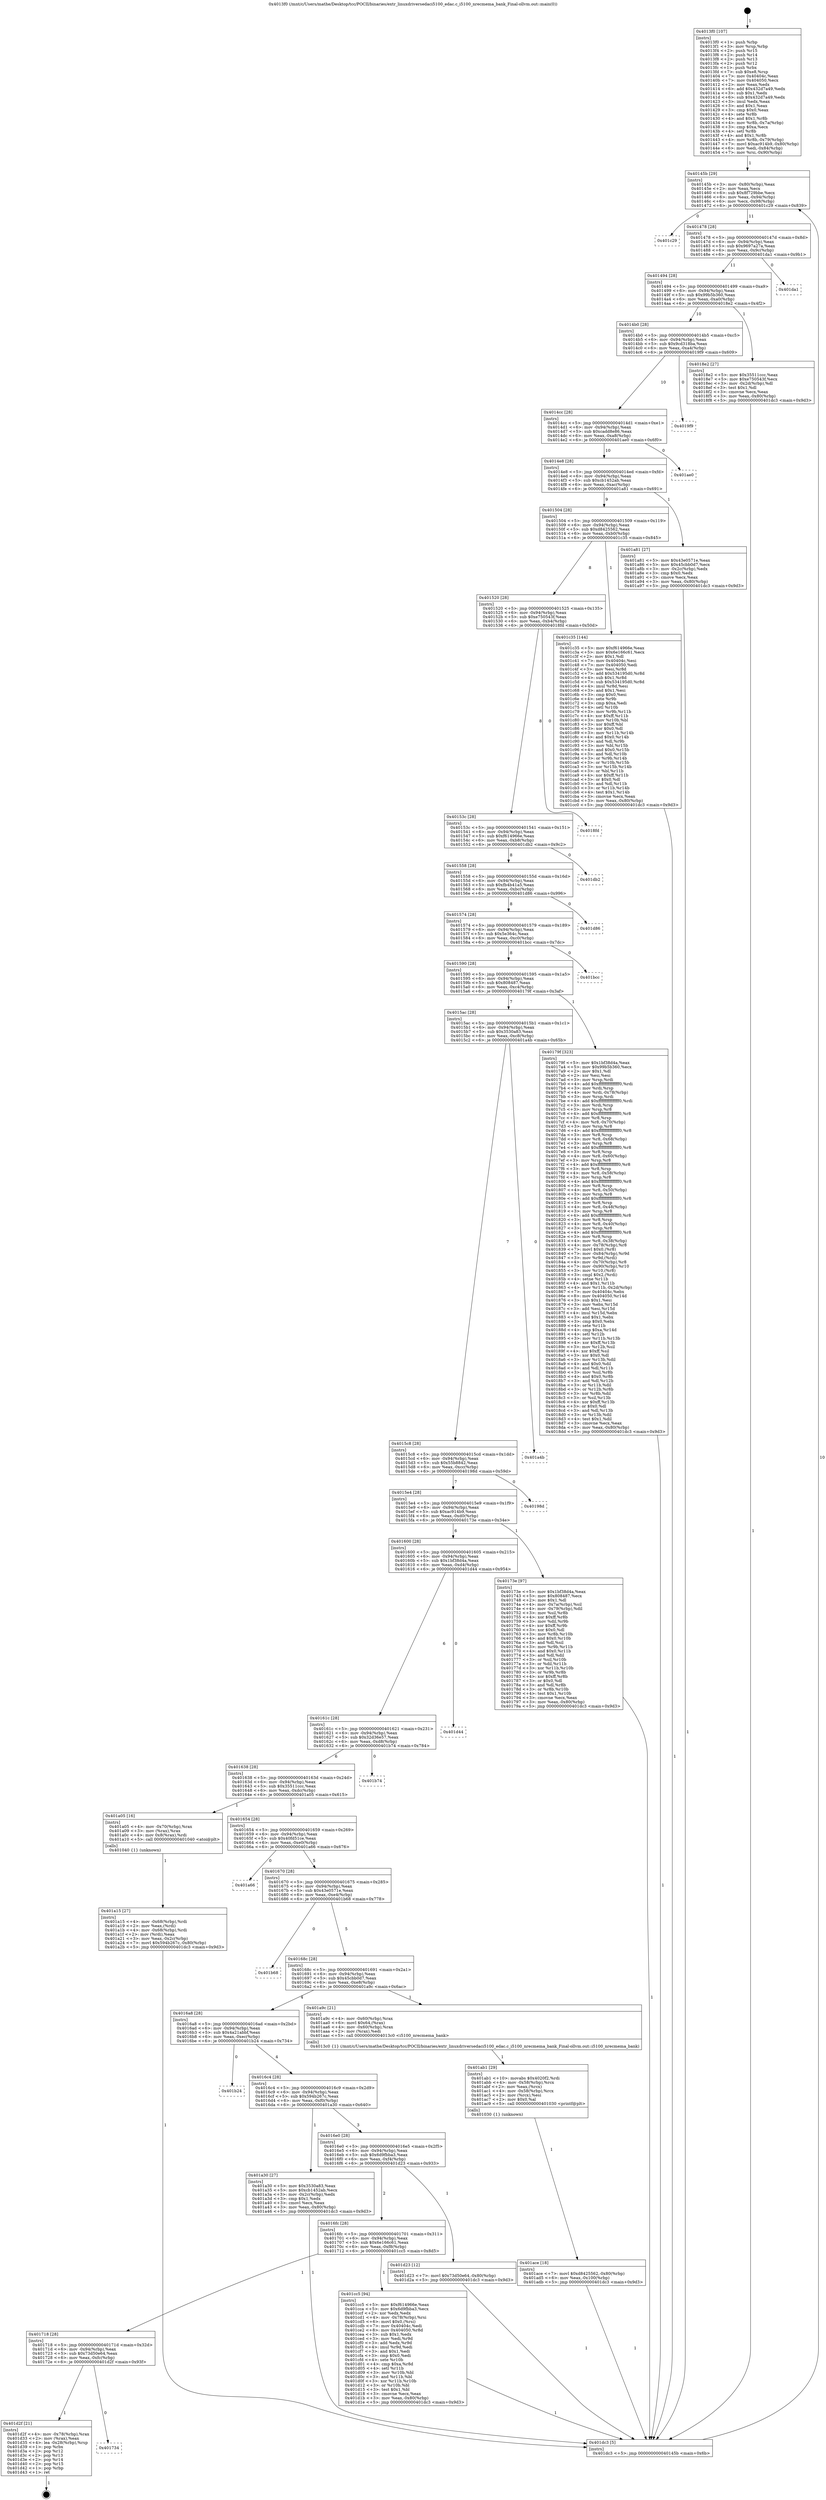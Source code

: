 digraph "0x4013f0" {
  label = "0x4013f0 (/mnt/c/Users/mathe/Desktop/tcc/POCII/binaries/extr_linuxdriversedaci5100_edac.c_i5100_nrecmema_bank_Final-ollvm.out::main(0))"
  labelloc = "t"
  node[shape=record]

  Entry [label="",width=0.3,height=0.3,shape=circle,fillcolor=black,style=filled]
  "0x40145b" [label="{
     0x40145b [29]\l
     | [instrs]\l
     &nbsp;&nbsp;0x40145b \<+3\>: mov -0x80(%rbp),%eax\l
     &nbsp;&nbsp;0x40145e \<+2\>: mov %eax,%ecx\l
     &nbsp;&nbsp;0x401460 \<+6\>: sub $0x8f729bbe,%ecx\l
     &nbsp;&nbsp;0x401466 \<+6\>: mov %eax,-0x94(%rbp)\l
     &nbsp;&nbsp;0x40146c \<+6\>: mov %ecx,-0x98(%rbp)\l
     &nbsp;&nbsp;0x401472 \<+6\>: je 0000000000401c29 \<main+0x839\>\l
  }"]
  "0x401c29" [label="{
     0x401c29\l
  }", style=dashed]
  "0x401478" [label="{
     0x401478 [28]\l
     | [instrs]\l
     &nbsp;&nbsp;0x401478 \<+5\>: jmp 000000000040147d \<main+0x8d\>\l
     &nbsp;&nbsp;0x40147d \<+6\>: mov -0x94(%rbp),%eax\l
     &nbsp;&nbsp;0x401483 \<+5\>: sub $0x9697a27a,%eax\l
     &nbsp;&nbsp;0x401488 \<+6\>: mov %eax,-0x9c(%rbp)\l
     &nbsp;&nbsp;0x40148e \<+6\>: je 0000000000401da1 \<main+0x9b1\>\l
  }"]
  Exit [label="",width=0.3,height=0.3,shape=circle,fillcolor=black,style=filled,peripheries=2]
  "0x401da1" [label="{
     0x401da1\l
  }", style=dashed]
  "0x401494" [label="{
     0x401494 [28]\l
     | [instrs]\l
     &nbsp;&nbsp;0x401494 \<+5\>: jmp 0000000000401499 \<main+0xa9\>\l
     &nbsp;&nbsp;0x401499 \<+6\>: mov -0x94(%rbp),%eax\l
     &nbsp;&nbsp;0x40149f \<+5\>: sub $0x99b5b360,%eax\l
     &nbsp;&nbsp;0x4014a4 \<+6\>: mov %eax,-0xa0(%rbp)\l
     &nbsp;&nbsp;0x4014aa \<+6\>: je 00000000004018e2 \<main+0x4f2\>\l
  }"]
  "0x401734" [label="{
     0x401734\l
  }", style=dashed]
  "0x4018e2" [label="{
     0x4018e2 [27]\l
     | [instrs]\l
     &nbsp;&nbsp;0x4018e2 \<+5\>: mov $0x35511ccc,%eax\l
     &nbsp;&nbsp;0x4018e7 \<+5\>: mov $0xe750543f,%ecx\l
     &nbsp;&nbsp;0x4018ec \<+3\>: mov -0x2d(%rbp),%dl\l
     &nbsp;&nbsp;0x4018ef \<+3\>: test $0x1,%dl\l
     &nbsp;&nbsp;0x4018f2 \<+3\>: cmovne %ecx,%eax\l
     &nbsp;&nbsp;0x4018f5 \<+3\>: mov %eax,-0x80(%rbp)\l
     &nbsp;&nbsp;0x4018f8 \<+5\>: jmp 0000000000401dc3 \<main+0x9d3\>\l
  }"]
  "0x4014b0" [label="{
     0x4014b0 [28]\l
     | [instrs]\l
     &nbsp;&nbsp;0x4014b0 \<+5\>: jmp 00000000004014b5 \<main+0xc5\>\l
     &nbsp;&nbsp;0x4014b5 \<+6\>: mov -0x94(%rbp),%eax\l
     &nbsp;&nbsp;0x4014bb \<+5\>: sub $0x9cd318ba,%eax\l
     &nbsp;&nbsp;0x4014c0 \<+6\>: mov %eax,-0xa4(%rbp)\l
     &nbsp;&nbsp;0x4014c6 \<+6\>: je 00000000004019f9 \<main+0x609\>\l
  }"]
  "0x401d2f" [label="{
     0x401d2f [21]\l
     | [instrs]\l
     &nbsp;&nbsp;0x401d2f \<+4\>: mov -0x78(%rbp),%rax\l
     &nbsp;&nbsp;0x401d33 \<+2\>: mov (%rax),%eax\l
     &nbsp;&nbsp;0x401d35 \<+4\>: lea -0x28(%rbp),%rsp\l
     &nbsp;&nbsp;0x401d39 \<+1\>: pop %rbx\l
     &nbsp;&nbsp;0x401d3a \<+2\>: pop %r12\l
     &nbsp;&nbsp;0x401d3c \<+2\>: pop %r13\l
     &nbsp;&nbsp;0x401d3e \<+2\>: pop %r14\l
     &nbsp;&nbsp;0x401d40 \<+2\>: pop %r15\l
     &nbsp;&nbsp;0x401d42 \<+1\>: pop %rbp\l
     &nbsp;&nbsp;0x401d43 \<+1\>: ret\l
  }"]
  "0x4019f9" [label="{
     0x4019f9\l
  }", style=dashed]
  "0x4014cc" [label="{
     0x4014cc [28]\l
     | [instrs]\l
     &nbsp;&nbsp;0x4014cc \<+5\>: jmp 00000000004014d1 \<main+0xe1\>\l
     &nbsp;&nbsp;0x4014d1 \<+6\>: mov -0x94(%rbp),%eax\l
     &nbsp;&nbsp;0x4014d7 \<+5\>: sub $0xcadd8e86,%eax\l
     &nbsp;&nbsp;0x4014dc \<+6\>: mov %eax,-0xa8(%rbp)\l
     &nbsp;&nbsp;0x4014e2 \<+6\>: je 0000000000401ae0 \<main+0x6f0\>\l
  }"]
  "0x401718" [label="{
     0x401718 [28]\l
     | [instrs]\l
     &nbsp;&nbsp;0x401718 \<+5\>: jmp 000000000040171d \<main+0x32d\>\l
     &nbsp;&nbsp;0x40171d \<+6\>: mov -0x94(%rbp),%eax\l
     &nbsp;&nbsp;0x401723 \<+5\>: sub $0x73d50e64,%eax\l
     &nbsp;&nbsp;0x401728 \<+6\>: mov %eax,-0xfc(%rbp)\l
     &nbsp;&nbsp;0x40172e \<+6\>: je 0000000000401d2f \<main+0x93f\>\l
  }"]
  "0x401ae0" [label="{
     0x401ae0\l
  }", style=dashed]
  "0x4014e8" [label="{
     0x4014e8 [28]\l
     | [instrs]\l
     &nbsp;&nbsp;0x4014e8 \<+5\>: jmp 00000000004014ed \<main+0xfd\>\l
     &nbsp;&nbsp;0x4014ed \<+6\>: mov -0x94(%rbp),%eax\l
     &nbsp;&nbsp;0x4014f3 \<+5\>: sub $0xcb1452ab,%eax\l
     &nbsp;&nbsp;0x4014f8 \<+6\>: mov %eax,-0xac(%rbp)\l
     &nbsp;&nbsp;0x4014fe \<+6\>: je 0000000000401a81 \<main+0x691\>\l
  }"]
  "0x401cc5" [label="{
     0x401cc5 [94]\l
     | [instrs]\l
     &nbsp;&nbsp;0x401cc5 \<+5\>: mov $0xf614966e,%eax\l
     &nbsp;&nbsp;0x401cca \<+5\>: mov $0x6d9fbba3,%ecx\l
     &nbsp;&nbsp;0x401ccf \<+2\>: xor %edx,%edx\l
     &nbsp;&nbsp;0x401cd1 \<+4\>: mov -0x78(%rbp),%rsi\l
     &nbsp;&nbsp;0x401cd5 \<+6\>: movl $0x0,(%rsi)\l
     &nbsp;&nbsp;0x401cdb \<+7\>: mov 0x40404c,%edi\l
     &nbsp;&nbsp;0x401ce2 \<+8\>: mov 0x404050,%r8d\l
     &nbsp;&nbsp;0x401cea \<+3\>: sub $0x1,%edx\l
     &nbsp;&nbsp;0x401ced \<+3\>: mov %edi,%r9d\l
     &nbsp;&nbsp;0x401cf0 \<+3\>: add %edx,%r9d\l
     &nbsp;&nbsp;0x401cf3 \<+4\>: imul %r9d,%edi\l
     &nbsp;&nbsp;0x401cf7 \<+3\>: and $0x1,%edi\l
     &nbsp;&nbsp;0x401cfa \<+3\>: cmp $0x0,%edi\l
     &nbsp;&nbsp;0x401cfd \<+4\>: sete %r10b\l
     &nbsp;&nbsp;0x401d01 \<+4\>: cmp $0xa,%r8d\l
     &nbsp;&nbsp;0x401d05 \<+4\>: setl %r11b\l
     &nbsp;&nbsp;0x401d09 \<+3\>: mov %r10b,%bl\l
     &nbsp;&nbsp;0x401d0c \<+3\>: and %r11b,%bl\l
     &nbsp;&nbsp;0x401d0f \<+3\>: xor %r11b,%r10b\l
     &nbsp;&nbsp;0x401d12 \<+3\>: or %r10b,%bl\l
     &nbsp;&nbsp;0x401d15 \<+3\>: test $0x1,%bl\l
     &nbsp;&nbsp;0x401d18 \<+3\>: cmovne %ecx,%eax\l
     &nbsp;&nbsp;0x401d1b \<+3\>: mov %eax,-0x80(%rbp)\l
     &nbsp;&nbsp;0x401d1e \<+5\>: jmp 0000000000401dc3 \<main+0x9d3\>\l
  }"]
  "0x401a81" [label="{
     0x401a81 [27]\l
     | [instrs]\l
     &nbsp;&nbsp;0x401a81 \<+5\>: mov $0x43e0571e,%eax\l
     &nbsp;&nbsp;0x401a86 \<+5\>: mov $0x45cbb0d7,%ecx\l
     &nbsp;&nbsp;0x401a8b \<+3\>: mov -0x2c(%rbp),%edx\l
     &nbsp;&nbsp;0x401a8e \<+3\>: cmp $0x0,%edx\l
     &nbsp;&nbsp;0x401a91 \<+3\>: cmove %ecx,%eax\l
     &nbsp;&nbsp;0x401a94 \<+3\>: mov %eax,-0x80(%rbp)\l
     &nbsp;&nbsp;0x401a97 \<+5\>: jmp 0000000000401dc3 \<main+0x9d3\>\l
  }"]
  "0x401504" [label="{
     0x401504 [28]\l
     | [instrs]\l
     &nbsp;&nbsp;0x401504 \<+5\>: jmp 0000000000401509 \<main+0x119\>\l
     &nbsp;&nbsp;0x401509 \<+6\>: mov -0x94(%rbp),%eax\l
     &nbsp;&nbsp;0x40150f \<+5\>: sub $0xd8425562,%eax\l
     &nbsp;&nbsp;0x401514 \<+6\>: mov %eax,-0xb0(%rbp)\l
     &nbsp;&nbsp;0x40151a \<+6\>: je 0000000000401c35 \<main+0x845\>\l
  }"]
  "0x4016fc" [label="{
     0x4016fc [28]\l
     | [instrs]\l
     &nbsp;&nbsp;0x4016fc \<+5\>: jmp 0000000000401701 \<main+0x311\>\l
     &nbsp;&nbsp;0x401701 \<+6\>: mov -0x94(%rbp),%eax\l
     &nbsp;&nbsp;0x401707 \<+5\>: sub $0x6e166c61,%eax\l
     &nbsp;&nbsp;0x40170c \<+6\>: mov %eax,-0xf8(%rbp)\l
     &nbsp;&nbsp;0x401712 \<+6\>: je 0000000000401cc5 \<main+0x8d5\>\l
  }"]
  "0x401c35" [label="{
     0x401c35 [144]\l
     | [instrs]\l
     &nbsp;&nbsp;0x401c35 \<+5\>: mov $0xf614966e,%eax\l
     &nbsp;&nbsp;0x401c3a \<+5\>: mov $0x6e166c61,%ecx\l
     &nbsp;&nbsp;0x401c3f \<+2\>: mov $0x1,%dl\l
     &nbsp;&nbsp;0x401c41 \<+7\>: mov 0x40404c,%esi\l
     &nbsp;&nbsp;0x401c48 \<+7\>: mov 0x404050,%edi\l
     &nbsp;&nbsp;0x401c4f \<+3\>: mov %esi,%r8d\l
     &nbsp;&nbsp;0x401c52 \<+7\>: add $0x534195d0,%r8d\l
     &nbsp;&nbsp;0x401c59 \<+4\>: sub $0x1,%r8d\l
     &nbsp;&nbsp;0x401c5d \<+7\>: sub $0x534195d0,%r8d\l
     &nbsp;&nbsp;0x401c64 \<+4\>: imul %r8d,%esi\l
     &nbsp;&nbsp;0x401c68 \<+3\>: and $0x1,%esi\l
     &nbsp;&nbsp;0x401c6b \<+3\>: cmp $0x0,%esi\l
     &nbsp;&nbsp;0x401c6e \<+4\>: sete %r9b\l
     &nbsp;&nbsp;0x401c72 \<+3\>: cmp $0xa,%edi\l
     &nbsp;&nbsp;0x401c75 \<+4\>: setl %r10b\l
     &nbsp;&nbsp;0x401c79 \<+3\>: mov %r9b,%r11b\l
     &nbsp;&nbsp;0x401c7c \<+4\>: xor $0xff,%r11b\l
     &nbsp;&nbsp;0x401c80 \<+3\>: mov %r10b,%bl\l
     &nbsp;&nbsp;0x401c83 \<+3\>: xor $0xff,%bl\l
     &nbsp;&nbsp;0x401c86 \<+3\>: xor $0x0,%dl\l
     &nbsp;&nbsp;0x401c89 \<+3\>: mov %r11b,%r14b\l
     &nbsp;&nbsp;0x401c8c \<+4\>: and $0x0,%r14b\l
     &nbsp;&nbsp;0x401c90 \<+3\>: and %dl,%r9b\l
     &nbsp;&nbsp;0x401c93 \<+3\>: mov %bl,%r15b\l
     &nbsp;&nbsp;0x401c96 \<+4\>: and $0x0,%r15b\l
     &nbsp;&nbsp;0x401c9a \<+3\>: and %dl,%r10b\l
     &nbsp;&nbsp;0x401c9d \<+3\>: or %r9b,%r14b\l
     &nbsp;&nbsp;0x401ca0 \<+3\>: or %r10b,%r15b\l
     &nbsp;&nbsp;0x401ca3 \<+3\>: xor %r15b,%r14b\l
     &nbsp;&nbsp;0x401ca6 \<+3\>: or %bl,%r11b\l
     &nbsp;&nbsp;0x401ca9 \<+4\>: xor $0xff,%r11b\l
     &nbsp;&nbsp;0x401cad \<+3\>: or $0x0,%dl\l
     &nbsp;&nbsp;0x401cb0 \<+3\>: and %dl,%r11b\l
     &nbsp;&nbsp;0x401cb3 \<+3\>: or %r11b,%r14b\l
     &nbsp;&nbsp;0x401cb6 \<+4\>: test $0x1,%r14b\l
     &nbsp;&nbsp;0x401cba \<+3\>: cmovne %ecx,%eax\l
     &nbsp;&nbsp;0x401cbd \<+3\>: mov %eax,-0x80(%rbp)\l
     &nbsp;&nbsp;0x401cc0 \<+5\>: jmp 0000000000401dc3 \<main+0x9d3\>\l
  }"]
  "0x401520" [label="{
     0x401520 [28]\l
     | [instrs]\l
     &nbsp;&nbsp;0x401520 \<+5\>: jmp 0000000000401525 \<main+0x135\>\l
     &nbsp;&nbsp;0x401525 \<+6\>: mov -0x94(%rbp),%eax\l
     &nbsp;&nbsp;0x40152b \<+5\>: sub $0xe750543f,%eax\l
     &nbsp;&nbsp;0x401530 \<+6\>: mov %eax,-0xb4(%rbp)\l
     &nbsp;&nbsp;0x401536 \<+6\>: je 00000000004018fd \<main+0x50d\>\l
  }"]
  "0x401d23" [label="{
     0x401d23 [12]\l
     | [instrs]\l
     &nbsp;&nbsp;0x401d23 \<+7\>: movl $0x73d50e64,-0x80(%rbp)\l
     &nbsp;&nbsp;0x401d2a \<+5\>: jmp 0000000000401dc3 \<main+0x9d3\>\l
  }"]
  "0x4018fd" [label="{
     0x4018fd\l
  }", style=dashed]
  "0x40153c" [label="{
     0x40153c [28]\l
     | [instrs]\l
     &nbsp;&nbsp;0x40153c \<+5\>: jmp 0000000000401541 \<main+0x151\>\l
     &nbsp;&nbsp;0x401541 \<+6\>: mov -0x94(%rbp),%eax\l
     &nbsp;&nbsp;0x401547 \<+5\>: sub $0xf614966e,%eax\l
     &nbsp;&nbsp;0x40154c \<+6\>: mov %eax,-0xb8(%rbp)\l
     &nbsp;&nbsp;0x401552 \<+6\>: je 0000000000401db2 \<main+0x9c2\>\l
  }"]
  "0x401ace" [label="{
     0x401ace [18]\l
     | [instrs]\l
     &nbsp;&nbsp;0x401ace \<+7\>: movl $0xd8425562,-0x80(%rbp)\l
     &nbsp;&nbsp;0x401ad5 \<+6\>: mov %eax,-0x100(%rbp)\l
     &nbsp;&nbsp;0x401adb \<+5\>: jmp 0000000000401dc3 \<main+0x9d3\>\l
  }"]
  "0x401db2" [label="{
     0x401db2\l
  }", style=dashed]
  "0x401558" [label="{
     0x401558 [28]\l
     | [instrs]\l
     &nbsp;&nbsp;0x401558 \<+5\>: jmp 000000000040155d \<main+0x16d\>\l
     &nbsp;&nbsp;0x40155d \<+6\>: mov -0x94(%rbp),%eax\l
     &nbsp;&nbsp;0x401563 \<+5\>: sub $0xfb4b41a5,%eax\l
     &nbsp;&nbsp;0x401568 \<+6\>: mov %eax,-0xbc(%rbp)\l
     &nbsp;&nbsp;0x40156e \<+6\>: je 0000000000401d86 \<main+0x996\>\l
  }"]
  "0x401ab1" [label="{
     0x401ab1 [29]\l
     | [instrs]\l
     &nbsp;&nbsp;0x401ab1 \<+10\>: movabs $0x4020f2,%rdi\l
     &nbsp;&nbsp;0x401abb \<+4\>: mov -0x58(%rbp),%rcx\l
     &nbsp;&nbsp;0x401abf \<+2\>: mov %eax,(%rcx)\l
     &nbsp;&nbsp;0x401ac1 \<+4\>: mov -0x58(%rbp),%rcx\l
     &nbsp;&nbsp;0x401ac5 \<+2\>: mov (%rcx),%esi\l
     &nbsp;&nbsp;0x401ac7 \<+2\>: mov $0x0,%al\l
     &nbsp;&nbsp;0x401ac9 \<+5\>: call 0000000000401030 \<printf@plt\>\l
     | [calls]\l
     &nbsp;&nbsp;0x401030 \{1\} (unknown)\l
  }"]
  "0x401d86" [label="{
     0x401d86\l
  }", style=dashed]
  "0x401574" [label="{
     0x401574 [28]\l
     | [instrs]\l
     &nbsp;&nbsp;0x401574 \<+5\>: jmp 0000000000401579 \<main+0x189\>\l
     &nbsp;&nbsp;0x401579 \<+6\>: mov -0x94(%rbp),%eax\l
     &nbsp;&nbsp;0x40157f \<+5\>: sub $0x5e364c,%eax\l
     &nbsp;&nbsp;0x401584 \<+6\>: mov %eax,-0xc0(%rbp)\l
     &nbsp;&nbsp;0x40158a \<+6\>: je 0000000000401bcc \<main+0x7dc\>\l
  }"]
  "0x4016e0" [label="{
     0x4016e0 [28]\l
     | [instrs]\l
     &nbsp;&nbsp;0x4016e0 \<+5\>: jmp 00000000004016e5 \<main+0x2f5\>\l
     &nbsp;&nbsp;0x4016e5 \<+6\>: mov -0x94(%rbp),%eax\l
     &nbsp;&nbsp;0x4016eb \<+5\>: sub $0x6d9fbba3,%eax\l
     &nbsp;&nbsp;0x4016f0 \<+6\>: mov %eax,-0xf4(%rbp)\l
     &nbsp;&nbsp;0x4016f6 \<+6\>: je 0000000000401d23 \<main+0x933\>\l
  }"]
  "0x401bcc" [label="{
     0x401bcc\l
  }", style=dashed]
  "0x401590" [label="{
     0x401590 [28]\l
     | [instrs]\l
     &nbsp;&nbsp;0x401590 \<+5\>: jmp 0000000000401595 \<main+0x1a5\>\l
     &nbsp;&nbsp;0x401595 \<+6\>: mov -0x94(%rbp),%eax\l
     &nbsp;&nbsp;0x40159b \<+5\>: sub $0x808487,%eax\l
     &nbsp;&nbsp;0x4015a0 \<+6\>: mov %eax,-0xc4(%rbp)\l
     &nbsp;&nbsp;0x4015a6 \<+6\>: je 000000000040179f \<main+0x3af\>\l
  }"]
  "0x401a30" [label="{
     0x401a30 [27]\l
     | [instrs]\l
     &nbsp;&nbsp;0x401a30 \<+5\>: mov $0x3530a83,%eax\l
     &nbsp;&nbsp;0x401a35 \<+5\>: mov $0xcb1452ab,%ecx\l
     &nbsp;&nbsp;0x401a3a \<+3\>: mov -0x2c(%rbp),%edx\l
     &nbsp;&nbsp;0x401a3d \<+3\>: cmp $0x1,%edx\l
     &nbsp;&nbsp;0x401a40 \<+3\>: cmovl %ecx,%eax\l
     &nbsp;&nbsp;0x401a43 \<+3\>: mov %eax,-0x80(%rbp)\l
     &nbsp;&nbsp;0x401a46 \<+5\>: jmp 0000000000401dc3 \<main+0x9d3\>\l
  }"]
  "0x40179f" [label="{
     0x40179f [323]\l
     | [instrs]\l
     &nbsp;&nbsp;0x40179f \<+5\>: mov $0x1bf38d4a,%eax\l
     &nbsp;&nbsp;0x4017a4 \<+5\>: mov $0x99b5b360,%ecx\l
     &nbsp;&nbsp;0x4017a9 \<+2\>: mov $0x1,%dl\l
     &nbsp;&nbsp;0x4017ab \<+2\>: xor %esi,%esi\l
     &nbsp;&nbsp;0x4017ad \<+3\>: mov %rsp,%rdi\l
     &nbsp;&nbsp;0x4017b0 \<+4\>: add $0xfffffffffffffff0,%rdi\l
     &nbsp;&nbsp;0x4017b4 \<+3\>: mov %rdi,%rsp\l
     &nbsp;&nbsp;0x4017b7 \<+4\>: mov %rdi,-0x78(%rbp)\l
     &nbsp;&nbsp;0x4017bb \<+3\>: mov %rsp,%rdi\l
     &nbsp;&nbsp;0x4017be \<+4\>: add $0xfffffffffffffff0,%rdi\l
     &nbsp;&nbsp;0x4017c2 \<+3\>: mov %rdi,%rsp\l
     &nbsp;&nbsp;0x4017c5 \<+3\>: mov %rsp,%r8\l
     &nbsp;&nbsp;0x4017c8 \<+4\>: add $0xfffffffffffffff0,%r8\l
     &nbsp;&nbsp;0x4017cc \<+3\>: mov %r8,%rsp\l
     &nbsp;&nbsp;0x4017cf \<+4\>: mov %r8,-0x70(%rbp)\l
     &nbsp;&nbsp;0x4017d3 \<+3\>: mov %rsp,%r8\l
     &nbsp;&nbsp;0x4017d6 \<+4\>: add $0xfffffffffffffff0,%r8\l
     &nbsp;&nbsp;0x4017da \<+3\>: mov %r8,%rsp\l
     &nbsp;&nbsp;0x4017dd \<+4\>: mov %r8,-0x68(%rbp)\l
     &nbsp;&nbsp;0x4017e1 \<+3\>: mov %rsp,%r8\l
     &nbsp;&nbsp;0x4017e4 \<+4\>: add $0xfffffffffffffff0,%r8\l
     &nbsp;&nbsp;0x4017e8 \<+3\>: mov %r8,%rsp\l
     &nbsp;&nbsp;0x4017eb \<+4\>: mov %r8,-0x60(%rbp)\l
     &nbsp;&nbsp;0x4017ef \<+3\>: mov %rsp,%r8\l
     &nbsp;&nbsp;0x4017f2 \<+4\>: add $0xfffffffffffffff0,%r8\l
     &nbsp;&nbsp;0x4017f6 \<+3\>: mov %r8,%rsp\l
     &nbsp;&nbsp;0x4017f9 \<+4\>: mov %r8,-0x58(%rbp)\l
     &nbsp;&nbsp;0x4017fd \<+3\>: mov %rsp,%r8\l
     &nbsp;&nbsp;0x401800 \<+4\>: add $0xfffffffffffffff0,%r8\l
     &nbsp;&nbsp;0x401804 \<+3\>: mov %r8,%rsp\l
     &nbsp;&nbsp;0x401807 \<+4\>: mov %r8,-0x50(%rbp)\l
     &nbsp;&nbsp;0x40180b \<+3\>: mov %rsp,%r8\l
     &nbsp;&nbsp;0x40180e \<+4\>: add $0xfffffffffffffff0,%r8\l
     &nbsp;&nbsp;0x401812 \<+3\>: mov %r8,%rsp\l
     &nbsp;&nbsp;0x401815 \<+4\>: mov %r8,-0x48(%rbp)\l
     &nbsp;&nbsp;0x401819 \<+3\>: mov %rsp,%r8\l
     &nbsp;&nbsp;0x40181c \<+4\>: add $0xfffffffffffffff0,%r8\l
     &nbsp;&nbsp;0x401820 \<+3\>: mov %r8,%rsp\l
     &nbsp;&nbsp;0x401823 \<+4\>: mov %r8,-0x40(%rbp)\l
     &nbsp;&nbsp;0x401827 \<+3\>: mov %rsp,%r8\l
     &nbsp;&nbsp;0x40182a \<+4\>: add $0xfffffffffffffff0,%r8\l
     &nbsp;&nbsp;0x40182e \<+3\>: mov %r8,%rsp\l
     &nbsp;&nbsp;0x401831 \<+4\>: mov %r8,-0x38(%rbp)\l
     &nbsp;&nbsp;0x401835 \<+4\>: mov -0x78(%rbp),%r8\l
     &nbsp;&nbsp;0x401839 \<+7\>: movl $0x0,(%r8)\l
     &nbsp;&nbsp;0x401840 \<+7\>: mov -0x84(%rbp),%r9d\l
     &nbsp;&nbsp;0x401847 \<+3\>: mov %r9d,(%rdi)\l
     &nbsp;&nbsp;0x40184a \<+4\>: mov -0x70(%rbp),%r8\l
     &nbsp;&nbsp;0x40184e \<+7\>: mov -0x90(%rbp),%r10\l
     &nbsp;&nbsp;0x401855 \<+3\>: mov %r10,(%r8)\l
     &nbsp;&nbsp;0x401858 \<+3\>: cmpl $0x2,(%rdi)\l
     &nbsp;&nbsp;0x40185b \<+4\>: setne %r11b\l
     &nbsp;&nbsp;0x40185f \<+4\>: and $0x1,%r11b\l
     &nbsp;&nbsp;0x401863 \<+4\>: mov %r11b,-0x2d(%rbp)\l
     &nbsp;&nbsp;0x401867 \<+7\>: mov 0x40404c,%ebx\l
     &nbsp;&nbsp;0x40186e \<+8\>: mov 0x404050,%r14d\l
     &nbsp;&nbsp;0x401876 \<+3\>: sub $0x1,%esi\l
     &nbsp;&nbsp;0x401879 \<+3\>: mov %ebx,%r15d\l
     &nbsp;&nbsp;0x40187c \<+3\>: add %esi,%r15d\l
     &nbsp;&nbsp;0x40187f \<+4\>: imul %r15d,%ebx\l
     &nbsp;&nbsp;0x401883 \<+3\>: and $0x1,%ebx\l
     &nbsp;&nbsp;0x401886 \<+3\>: cmp $0x0,%ebx\l
     &nbsp;&nbsp;0x401889 \<+4\>: sete %r11b\l
     &nbsp;&nbsp;0x40188d \<+4\>: cmp $0xa,%r14d\l
     &nbsp;&nbsp;0x401891 \<+4\>: setl %r12b\l
     &nbsp;&nbsp;0x401895 \<+3\>: mov %r11b,%r13b\l
     &nbsp;&nbsp;0x401898 \<+4\>: xor $0xff,%r13b\l
     &nbsp;&nbsp;0x40189c \<+3\>: mov %r12b,%sil\l
     &nbsp;&nbsp;0x40189f \<+4\>: xor $0xff,%sil\l
     &nbsp;&nbsp;0x4018a3 \<+3\>: xor $0x0,%dl\l
     &nbsp;&nbsp;0x4018a6 \<+3\>: mov %r13b,%dil\l
     &nbsp;&nbsp;0x4018a9 \<+4\>: and $0x0,%dil\l
     &nbsp;&nbsp;0x4018ad \<+3\>: and %dl,%r11b\l
     &nbsp;&nbsp;0x4018b0 \<+3\>: mov %sil,%r8b\l
     &nbsp;&nbsp;0x4018b3 \<+4\>: and $0x0,%r8b\l
     &nbsp;&nbsp;0x4018b7 \<+3\>: and %dl,%r12b\l
     &nbsp;&nbsp;0x4018ba \<+3\>: or %r11b,%dil\l
     &nbsp;&nbsp;0x4018bd \<+3\>: or %r12b,%r8b\l
     &nbsp;&nbsp;0x4018c0 \<+3\>: xor %r8b,%dil\l
     &nbsp;&nbsp;0x4018c3 \<+3\>: or %sil,%r13b\l
     &nbsp;&nbsp;0x4018c6 \<+4\>: xor $0xff,%r13b\l
     &nbsp;&nbsp;0x4018ca \<+3\>: or $0x0,%dl\l
     &nbsp;&nbsp;0x4018cd \<+3\>: and %dl,%r13b\l
     &nbsp;&nbsp;0x4018d0 \<+3\>: or %r13b,%dil\l
     &nbsp;&nbsp;0x4018d3 \<+4\>: test $0x1,%dil\l
     &nbsp;&nbsp;0x4018d7 \<+3\>: cmovne %ecx,%eax\l
     &nbsp;&nbsp;0x4018da \<+3\>: mov %eax,-0x80(%rbp)\l
     &nbsp;&nbsp;0x4018dd \<+5\>: jmp 0000000000401dc3 \<main+0x9d3\>\l
  }"]
  "0x4015ac" [label="{
     0x4015ac [28]\l
     | [instrs]\l
     &nbsp;&nbsp;0x4015ac \<+5\>: jmp 00000000004015b1 \<main+0x1c1\>\l
     &nbsp;&nbsp;0x4015b1 \<+6\>: mov -0x94(%rbp),%eax\l
     &nbsp;&nbsp;0x4015b7 \<+5\>: sub $0x3530a83,%eax\l
     &nbsp;&nbsp;0x4015bc \<+6\>: mov %eax,-0xc8(%rbp)\l
     &nbsp;&nbsp;0x4015c2 \<+6\>: je 0000000000401a4b \<main+0x65b\>\l
  }"]
  "0x4016c4" [label="{
     0x4016c4 [28]\l
     | [instrs]\l
     &nbsp;&nbsp;0x4016c4 \<+5\>: jmp 00000000004016c9 \<main+0x2d9\>\l
     &nbsp;&nbsp;0x4016c9 \<+6\>: mov -0x94(%rbp),%eax\l
     &nbsp;&nbsp;0x4016cf \<+5\>: sub $0x594b267c,%eax\l
     &nbsp;&nbsp;0x4016d4 \<+6\>: mov %eax,-0xf0(%rbp)\l
     &nbsp;&nbsp;0x4016da \<+6\>: je 0000000000401a30 \<main+0x640\>\l
  }"]
  "0x401a4b" [label="{
     0x401a4b\l
  }", style=dashed]
  "0x4015c8" [label="{
     0x4015c8 [28]\l
     | [instrs]\l
     &nbsp;&nbsp;0x4015c8 \<+5\>: jmp 00000000004015cd \<main+0x1dd\>\l
     &nbsp;&nbsp;0x4015cd \<+6\>: mov -0x94(%rbp),%eax\l
     &nbsp;&nbsp;0x4015d3 \<+5\>: sub $0x55b8842,%eax\l
     &nbsp;&nbsp;0x4015d8 \<+6\>: mov %eax,-0xcc(%rbp)\l
     &nbsp;&nbsp;0x4015de \<+6\>: je 000000000040198d \<main+0x59d\>\l
  }"]
  "0x401b24" [label="{
     0x401b24\l
  }", style=dashed]
  "0x40198d" [label="{
     0x40198d\l
  }", style=dashed]
  "0x4015e4" [label="{
     0x4015e4 [28]\l
     | [instrs]\l
     &nbsp;&nbsp;0x4015e4 \<+5\>: jmp 00000000004015e9 \<main+0x1f9\>\l
     &nbsp;&nbsp;0x4015e9 \<+6\>: mov -0x94(%rbp),%eax\l
     &nbsp;&nbsp;0x4015ef \<+5\>: sub $0xac914b9,%eax\l
     &nbsp;&nbsp;0x4015f4 \<+6\>: mov %eax,-0xd0(%rbp)\l
     &nbsp;&nbsp;0x4015fa \<+6\>: je 000000000040173e \<main+0x34e\>\l
  }"]
  "0x4016a8" [label="{
     0x4016a8 [28]\l
     | [instrs]\l
     &nbsp;&nbsp;0x4016a8 \<+5\>: jmp 00000000004016ad \<main+0x2bd\>\l
     &nbsp;&nbsp;0x4016ad \<+6\>: mov -0x94(%rbp),%eax\l
     &nbsp;&nbsp;0x4016b3 \<+5\>: sub $0x4a21abbf,%eax\l
     &nbsp;&nbsp;0x4016b8 \<+6\>: mov %eax,-0xec(%rbp)\l
     &nbsp;&nbsp;0x4016be \<+6\>: je 0000000000401b24 \<main+0x734\>\l
  }"]
  "0x40173e" [label="{
     0x40173e [97]\l
     | [instrs]\l
     &nbsp;&nbsp;0x40173e \<+5\>: mov $0x1bf38d4a,%eax\l
     &nbsp;&nbsp;0x401743 \<+5\>: mov $0x808487,%ecx\l
     &nbsp;&nbsp;0x401748 \<+2\>: mov $0x1,%dl\l
     &nbsp;&nbsp;0x40174a \<+4\>: mov -0x7a(%rbp),%sil\l
     &nbsp;&nbsp;0x40174e \<+4\>: mov -0x79(%rbp),%dil\l
     &nbsp;&nbsp;0x401752 \<+3\>: mov %sil,%r8b\l
     &nbsp;&nbsp;0x401755 \<+4\>: xor $0xff,%r8b\l
     &nbsp;&nbsp;0x401759 \<+3\>: mov %dil,%r9b\l
     &nbsp;&nbsp;0x40175c \<+4\>: xor $0xff,%r9b\l
     &nbsp;&nbsp;0x401760 \<+3\>: xor $0x0,%dl\l
     &nbsp;&nbsp;0x401763 \<+3\>: mov %r8b,%r10b\l
     &nbsp;&nbsp;0x401766 \<+4\>: and $0x0,%r10b\l
     &nbsp;&nbsp;0x40176a \<+3\>: and %dl,%sil\l
     &nbsp;&nbsp;0x40176d \<+3\>: mov %r9b,%r11b\l
     &nbsp;&nbsp;0x401770 \<+4\>: and $0x0,%r11b\l
     &nbsp;&nbsp;0x401774 \<+3\>: and %dl,%dil\l
     &nbsp;&nbsp;0x401777 \<+3\>: or %sil,%r10b\l
     &nbsp;&nbsp;0x40177a \<+3\>: or %dil,%r11b\l
     &nbsp;&nbsp;0x40177d \<+3\>: xor %r11b,%r10b\l
     &nbsp;&nbsp;0x401780 \<+3\>: or %r9b,%r8b\l
     &nbsp;&nbsp;0x401783 \<+4\>: xor $0xff,%r8b\l
     &nbsp;&nbsp;0x401787 \<+3\>: or $0x0,%dl\l
     &nbsp;&nbsp;0x40178a \<+3\>: and %dl,%r8b\l
     &nbsp;&nbsp;0x40178d \<+3\>: or %r8b,%r10b\l
     &nbsp;&nbsp;0x401790 \<+4\>: test $0x1,%r10b\l
     &nbsp;&nbsp;0x401794 \<+3\>: cmovne %ecx,%eax\l
     &nbsp;&nbsp;0x401797 \<+3\>: mov %eax,-0x80(%rbp)\l
     &nbsp;&nbsp;0x40179a \<+5\>: jmp 0000000000401dc3 \<main+0x9d3\>\l
  }"]
  "0x401600" [label="{
     0x401600 [28]\l
     | [instrs]\l
     &nbsp;&nbsp;0x401600 \<+5\>: jmp 0000000000401605 \<main+0x215\>\l
     &nbsp;&nbsp;0x401605 \<+6\>: mov -0x94(%rbp),%eax\l
     &nbsp;&nbsp;0x40160b \<+5\>: sub $0x1bf38d4a,%eax\l
     &nbsp;&nbsp;0x401610 \<+6\>: mov %eax,-0xd4(%rbp)\l
     &nbsp;&nbsp;0x401616 \<+6\>: je 0000000000401d44 \<main+0x954\>\l
  }"]
  "0x401dc3" [label="{
     0x401dc3 [5]\l
     | [instrs]\l
     &nbsp;&nbsp;0x401dc3 \<+5\>: jmp 000000000040145b \<main+0x6b\>\l
  }"]
  "0x4013f0" [label="{
     0x4013f0 [107]\l
     | [instrs]\l
     &nbsp;&nbsp;0x4013f0 \<+1\>: push %rbp\l
     &nbsp;&nbsp;0x4013f1 \<+3\>: mov %rsp,%rbp\l
     &nbsp;&nbsp;0x4013f4 \<+2\>: push %r15\l
     &nbsp;&nbsp;0x4013f6 \<+2\>: push %r14\l
     &nbsp;&nbsp;0x4013f8 \<+2\>: push %r13\l
     &nbsp;&nbsp;0x4013fa \<+2\>: push %r12\l
     &nbsp;&nbsp;0x4013fc \<+1\>: push %rbx\l
     &nbsp;&nbsp;0x4013fd \<+7\>: sub $0xe8,%rsp\l
     &nbsp;&nbsp;0x401404 \<+7\>: mov 0x40404c,%eax\l
     &nbsp;&nbsp;0x40140b \<+7\>: mov 0x404050,%ecx\l
     &nbsp;&nbsp;0x401412 \<+2\>: mov %eax,%edx\l
     &nbsp;&nbsp;0x401414 \<+6\>: add $0x432d7a49,%edx\l
     &nbsp;&nbsp;0x40141a \<+3\>: sub $0x1,%edx\l
     &nbsp;&nbsp;0x40141d \<+6\>: sub $0x432d7a49,%edx\l
     &nbsp;&nbsp;0x401423 \<+3\>: imul %edx,%eax\l
     &nbsp;&nbsp;0x401426 \<+3\>: and $0x1,%eax\l
     &nbsp;&nbsp;0x401429 \<+3\>: cmp $0x0,%eax\l
     &nbsp;&nbsp;0x40142c \<+4\>: sete %r8b\l
     &nbsp;&nbsp;0x401430 \<+4\>: and $0x1,%r8b\l
     &nbsp;&nbsp;0x401434 \<+4\>: mov %r8b,-0x7a(%rbp)\l
     &nbsp;&nbsp;0x401438 \<+3\>: cmp $0xa,%ecx\l
     &nbsp;&nbsp;0x40143b \<+4\>: setl %r8b\l
     &nbsp;&nbsp;0x40143f \<+4\>: and $0x1,%r8b\l
     &nbsp;&nbsp;0x401443 \<+4\>: mov %r8b,-0x79(%rbp)\l
     &nbsp;&nbsp;0x401447 \<+7\>: movl $0xac914b9,-0x80(%rbp)\l
     &nbsp;&nbsp;0x40144e \<+6\>: mov %edi,-0x84(%rbp)\l
     &nbsp;&nbsp;0x401454 \<+7\>: mov %rsi,-0x90(%rbp)\l
  }"]
  "0x401a9c" [label="{
     0x401a9c [21]\l
     | [instrs]\l
     &nbsp;&nbsp;0x401a9c \<+4\>: mov -0x60(%rbp),%rax\l
     &nbsp;&nbsp;0x401aa0 \<+6\>: movl $0x64,(%rax)\l
     &nbsp;&nbsp;0x401aa6 \<+4\>: mov -0x60(%rbp),%rax\l
     &nbsp;&nbsp;0x401aaa \<+2\>: mov (%rax),%edi\l
     &nbsp;&nbsp;0x401aac \<+5\>: call 00000000004013c0 \<i5100_nrecmema_bank\>\l
     | [calls]\l
     &nbsp;&nbsp;0x4013c0 \{1\} (/mnt/c/Users/mathe/Desktop/tcc/POCII/binaries/extr_linuxdriversedaci5100_edac.c_i5100_nrecmema_bank_Final-ollvm.out::i5100_nrecmema_bank)\l
  }"]
  "0x40168c" [label="{
     0x40168c [28]\l
     | [instrs]\l
     &nbsp;&nbsp;0x40168c \<+5\>: jmp 0000000000401691 \<main+0x2a1\>\l
     &nbsp;&nbsp;0x401691 \<+6\>: mov -0x94(%rbp),%eax\l
     &nbsp;&nbsp;0x401697 \<+5\>: sub $0x45cbb0d7,%eax\l
     &nbsp;&nbsp;0x40169c \<+6\>: mov %eax,-0xe8(%rbp)\l
     &nbsp;&nbsp;0x4016a2 \<+6\>: je 0000000000401a9c \<main+0x6ac\>\l
  }"]
  "0x401d44" [label="{
     0x401d44\l
  }", style=dashed]
  "0x40161c" [label="{
     0x40161c [28]\l
     | [instrs]\l
     &nbsp;&nbsp;0x40161c \<+5\>: jmp 0000000000401621 \<main+0x231\>\l
     &nbsp;&nbsp;0x401621 \<+6\>: mov -0x94(%rbp),%eax\l
     &nbsp;&nbsp;0x401627 \<+5\>: sub $0x32d36e57,%eax\l
     &nbsp;&nbsp;0x40162c \<+6\>: mov %eax,-0xd8(%rbp)\l
     &nbsp;&nbsp;0x401632 \<+6\>: je 0000000000401b74 \<main+0x784\>\l
  }"]
  "0x401b68" [label="{
     0x401b68\l
  }", style=dashed]
  "0x401b74" [label="{
     0x401b74\l
  }", style=dashed]
  "0x401638" [label="{
     0x401638 [28]\l
     | [instrs]\l
     &nbsp;&nbsp;0x401638 \<+5\>: jmp 000000000040163d \<main+0x24d\>\l
     &nbsp;&nbsp;0x40163d \<+6\>: mov -0x94(%rbp),%eax\l
     &nbsp;&nbsp;0x401643 \<+5\>: sub $0x35511ccc,%eax\l
     &nbsp;&nbsp;0x401648 \<+6\>: mov %eax,-0xdc(%rbp)\l
     &nbsp;&nbsp;0x40164e \<+6\>: je 0000000000401a05 \<main+0x615\>\l
  }"]
  "0x401670" [label="{
     0x401670 [28]\l
     | [instrs]\l
     &nbsp;&nbsp;0x401670 \<+5\>: jmp 0000000000401675 \<main+0x285\>\l
     &nbsp;&nbsp;0x401675 \<+6\>: mov -0x94(%rbp),%eax\l
     &nbsp;&nbsp;0x40167b \<+5\>: sub $0x43e0571e,%eax\l
     &nbsp;&nbsp;0x401680 \<+6\>: mov %eax,-0xe4(%rbp)\l
     &nbsp;&nbsp;0x401686 \<+6\>: je 0000000000401b68 \<main+0x778\>\l
  }"]
  "0x401a05" [label="{
     0x401a05 [16]\l
     | [instrs]\l
     &nbsp;&nbsp;0x401a05 \<+4\>: mov -0x70(%rbp),%rax\l
     &nbsp;&nbsp;0x401a09 \<+3\>: mov (%rax),%rax\l
     &nbsp;&nbsp;0x401a0c \<+4\>: mov 0x8(%rax),%rdi\l
     &nbsp;&nbsp;0x401a10 \<+5\>: call 0000000000401040 \<atoi@plt\>\l
     | [calls]\l
     &nbsp;&nbsp;0x401040 \{1\} (unknown)\l
  }"]
  "0x401654" [label="{
     0x401654 [28]\l
     | [instrs]\l
     &nbsp;&nbsp;0x401654 \<+5\>: jmp 0000000000401659 \<main+0x269\>\l
     &nbsp;&nbsp;0x401659 \<+6\>: mov -0x94(%rbp),%eax\l
     &nbsp;&nbsp;0x40165f \<+5\>: sub $0x40fd51ce,%eax\l
     &nbsp;&nbsp;0x401664 \<+6\>: mov %eax,-0xe0(%rbp)\l
     &nbsp;&nbsp;0x40166a \<+6\>: je 0000000000401a66 \<main+0x676\>\l
  }"]
  "0x401a15" [label="{
     0x401a15 [27]\l
     | [instrs]\l
     &nbsp;&nbsp;0x401a15 \<+4\>: mov -0x68(%rbp),%rdi\l
     &nbsp;&nbsp;0x401a19 \<+2\>: mov %eax,(%rdi)\l
     &nbsp;&nbsp;0x401a1b \<+4\>: mov -0x68(%rbp),%rdi\l
     &nbsp;&nbsp;0x401a1f \<+2\>: mov (%rdi),%eax\l
     &nbsp;&nbsp;0x401a21 \<+3\>: mov %eax,-0x2c(%rbp)\l
     &nbsp;&nbsp;0x401a24 \<+7\>: movl $0x594b267c,-0x80(%rbp)\l
     &nbsp;&nbsp;0x401a2b \<+5\>: jmp 0000000000401dc3 \<main+0x9d3\>\l
  }"]
  "0x401a66" [label="{
     0x401a66\l
  }", style=dashed]
  Entry -> "0x4013f0" [label=" 1"]
  "0x40145b" -> "0x401c29" [label=" 0"]
  "0x40145b" -> "0x401478" [label=" 11"]
  "0x401d2f" -> Exit [label=" 1"]
  "0x401478" -> "0x401da1" [label=" 0"]
  "0x401478" -> "0x401494" [label=" 11"]
  "0x401718" -> "0x401734" [label=" 0"]
  "0x401494" -> "0x4018e2" [label=" 1"]
  "0x401494" -> "0x4014b0" [label=" 10"]
  "0x401718" -> "0x401d2f" [label=" 1"]
  "0x4014b0" -> "0x4019f9" [label=" 0"]
  "0x4014b0" -> "0x4014cc" [label=" 10"]
  "0x401d23" -> "0x401dc3" [label=" 1"]
  "0x4014cc" -> "0x401ae0" [label=" 0"]
  "0x4014cc" -> "0x4014e8" [label=" 10"]
  "0x401cc5" -> "0x401dc3" [label=" 1"]
  "0x4014e8" -> "0x401a81" [label=" 1"]
  "0x4014e8" -> "0x401504" [label=" 9"]
  "0x4016fc" -> "0x401718" [label=" 1"]
  "0x401504" -> "0x401c35" [label=" 1"]
  "0x401504" -> "0x401520" [label=" 8"]
  "0x4016fc" -> "0x401cc5" [label=" 1"]
  "0x401520" -> "0x4018fd" [label=" 0"]
  "0x401520" -> "0x40153c" [label=" 8"]
  "0x4016e0" -> "0x4016fc" [label=" 2"]
  "0x40153c" -> "0x401db2" [label=" 0"]
  "0x40153c" -> "0x401558" [label=" 8"]
  "0x4016e0" -> "0x401d23" [label=" 1"]
  "0x401558" -> "0x401d86" [label=" 0"]
  "0x401558" -> "0x401574" [label=" 8"]
  "0x401c35" -> "0x401dc3" [label=" 1"]
  "0x401574" -> "0x401bcc" [label=" 0"]
  "0x401574" -> "0x401590" [label=" 8"]
  "0x401ace" -> "0x401dc3" [label=" 1"]
  "0x401590" -> "0x40179f" [label=" 1"]
  "0x401590" -> "0x4015ac" [label=" 7"]
  "0x401ab1" -> "0x401ace" [label=" 1"]
  "0x4015ac" -> "0x401a4b" [label=" 0"]
  "0x4015ac" -> "0x4015c8" [label=" 7"]
  "0x401a81" -> "0x401dc3" [label=" 1"]
  "0x4015c8" -> "0x40198d" [label=" 0"]
  "0x4015c8" -> "0x4015e4" [label=" 7"]
  "0x401a30" -> "0x401dc3" [label=" 1"]
  "0x4015e4" -> "0x40173e" [label=" 1"]
  "0x4015e4" -> "0x401600" [label=" 6"]
  "0x40173e" -> "0x401dc3" [label=" 1"]
  "0x4013f0" -> "0x40145b" [label=" 1"]
  "0x401dc3" -> "0x40145b" [label=" 10"]
  "0x4016c4" -> "0x401a30" [label=" 1"]
  "0x40179f" -> "0x401dc3" [label=" 1"]
  "0x4018e2" -> "0x401dc3" [label=" 1"]
  "0x401a9c" -> "0x401ab1" [label=" 1"]
  "0x401600" -> "0x401d44" [label=" 0"]
  "0x401600" -> "0x40161c" [label=" 6"]
  "0x4016a8" -> "0x401b24" [label=" 0"]
  "0x40161c" -> "0x401b74" [label=" 0"]
  "0x40161c" -> "0x401638" [label=" 6"]
  "0x4016c4" -> "0x4016e0" [label=" 3"]
  "0x401638" -> "0x401a05" [label=" 1"]
  "0x401638" -> "0x401654" [label=" 5"]
  "0x401a05" -> "0x401a15" [label=" 1"]
  "0x401a15" -> "0x401dc3" [label=" 1"]
  "0x40168c" -> "0x401a9c" [label=" 1"]
  "0x401654" -> "0x401a66" [label=" 0"]
  "0x401654" -> "0x401670" [label=" 5"]
  "0x40168c" -> "0x4016a8" [label=" 4"]
  "0x401670" -> "0x401b68" [label=" 0"]
  "0x401670" -> "0x40168c" [label=" 5"]
  "0x4016a8" -> "0x4016c4" [label=" 4"]
}
